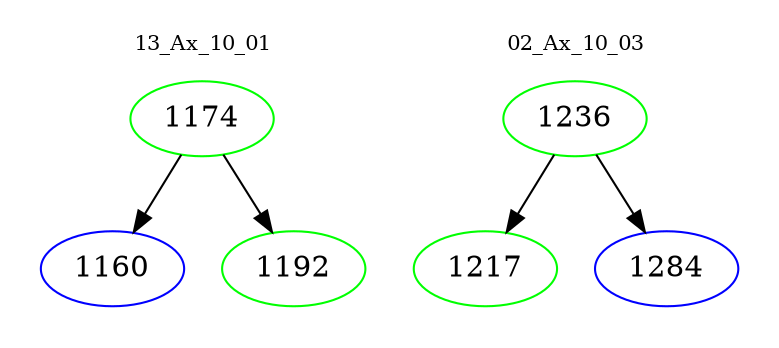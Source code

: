 digraph{
subgraph cluster_0 {
color = white
label = "13_Ax_10_01";
fontsize=10;
T0_1174 [label="1174", color="green"]
T0_1174 -> T0_1160 [color="black"]
T0_1160 [label="1160", color="blue"]
T0_1174 -> T0_1192 [color="black"]
T0_1192 [label="1192", color="green"]
}
subgraph cluster_1 {
color = white
label = "02_Ax_10_03";
fontsize=10;
T1_1236 [label="1236", color="green"]
T1_1236 -> T1_1217 [color="black"]
T1_1217 [label="1217", color="green"]
T1_1236 -> T1_1284 [color="black"]
T1_1284 [label="1284", color="blue"]
}
}
